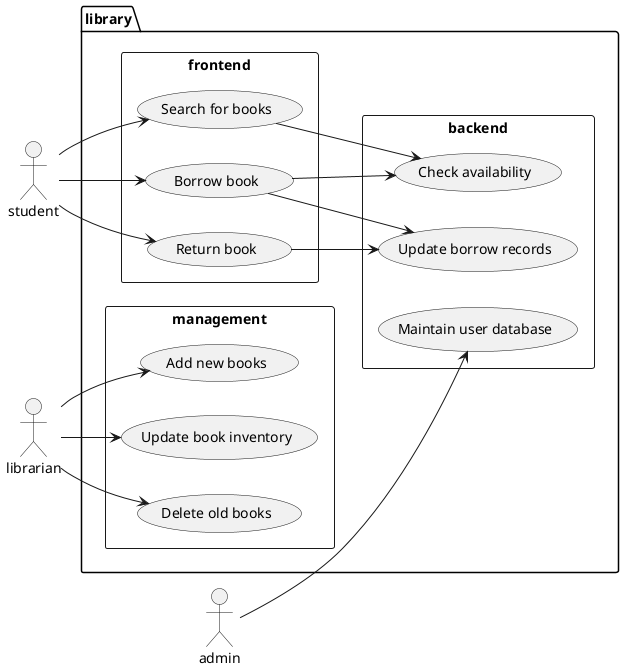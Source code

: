 @startuml
left to right direction

actor student as s
actor librarian as l
actor admin as a

package library {

    rectangle frontend {
        usecase "Search for books" as F1
        usecase "Borrow book" as F2
        usecase "Return book" as F3
    }

    rectangle management {
        usecase "Add new books" as M1
        usecase "Update book inventory" as M2
        usecase "Delete old books" as M3
    }

    rectangle backend {
        usecase "Check availability" as B1
        usecase "Update borrow records" as B2
        usecase "Maintain user database" as B3
    }
}

s --> F1
F1 --> B1
s --> F2
F2 --> B1
F2 --> B2
s --> F3
F3 --> B2

l --> M1
l --> M2
l --> M3

a --> B3

@enduml

